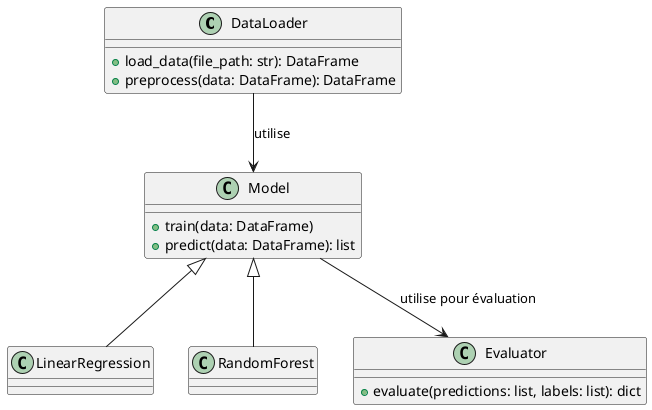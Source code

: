@startuml
class DataLoader {
    + load_data(file_path: str): DataFrame
    + preprocess(data: DataFrame): DataFrame
}

class Model {
    + train(data: DataFrame)
    + predict(data: DataFrame): list
}


class LinearRegression extends Model 
class RandomForest extends Model

class Evaluator {
    + evaluate(predictions: list, labels: list): dict
}

DataLoader --> Model : utilise
Model --> Evaluator : utilise pour évaluation
@enduml
